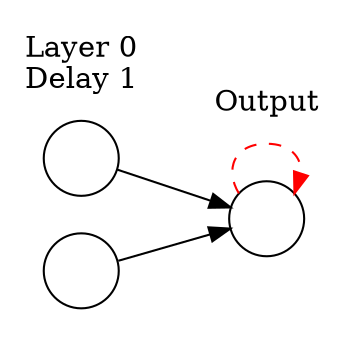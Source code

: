 // Dynamic Neural Network
digraph {
	graph [rankdir=LR splines=line]
	node [fixedsize=true label=""]
	subgraph cluster_0 {
		graph [color=white label="Layer 0
Delay 1"]
		node [color=black shape=circle style=solid]
		layer_01
		layer_02
	}
	subgraph cluster_1 {
		graph [color=white label=Output]
		node [color=black shape=circle style=solid]
		layer_11
	}
	layer_01 -> layer_11
	layer_02 -> layer_11
	layer_11 -> layer_11 [color=red constraint=false style=dashed]
}
